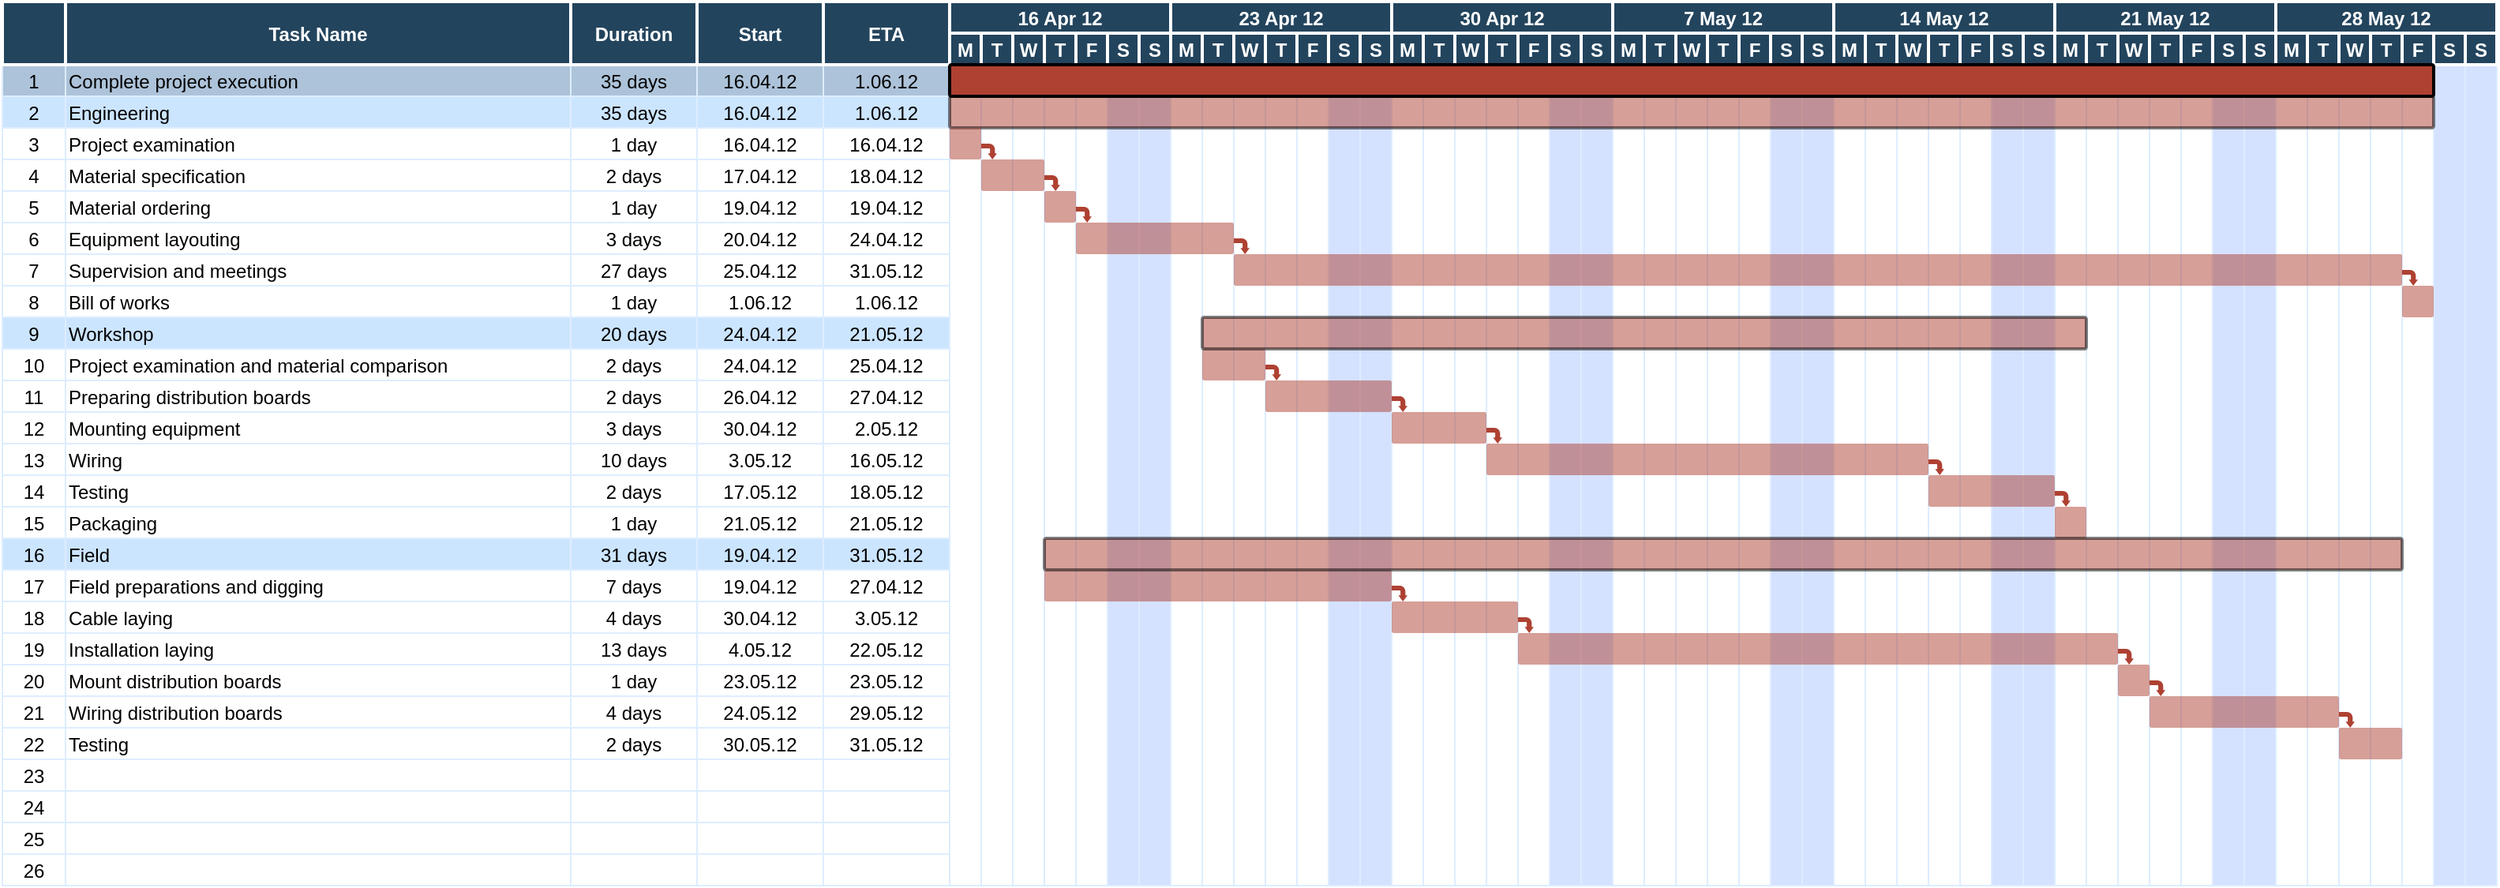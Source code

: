 <mxfile version="26.1.3">
  <diagram name="Page-1" id="8378b5f6-a2b2-b727-a746-972ab9d02e00">
    <mxGraphModel dx="1408" dy="748" grid="1" gridSize="10" guides="1" tooltips="1" connect="0" arrows="1" fold="1" page="1" pageScale="1.5" pageWidth="1169" pageHeight="827" background="none" math="0" shadow="0">
      <root>
        <mxCell id="0" />
        <mxCell id="1" parent="0" />
        <mxCell id="63" value="1" style="strokeColor=#DEEDFF;fillColor=#ADC3D9" parent="1" vertex="1">
          <mxGeometry x="86.5" y="380" width="40" height="20" as="geometry" />
        </mxCell>
        <mxCell id="64" value="Complete project execution" style="align=left;strokeColor=#DEEDFF;fillColor=#ADC3D9" parent="1" vertex="1">
          <mxGeometry x="126.5" y="380" width="320" height="20" as="geometry" />
        </mxCell>
        <mxCell id="65" value="35 days" style="strokeColor=#DEEDFF;fillColor=#ADC3D9" parent="1" vertex="1">
          <mxGeometry x="446.5" y="380" width="80.0" height="20" as="geometry" />
        </mxCell>
        <mxCell id="66" value="16.04.12" style="strokeColor=#DEEDFF;fillColor=#ADC3D9" parent="1" vertex="1">
          <mxGeometry x="526.5" y="380" width="80.0" height="20" as="geometry" />
        </mxCell>
        <mxCell id="67" value="1.06.12" style="strokeColor=#DEEDFF;fillColor=#ADC3D9" parent="1" vertex="1">
          <mxGeometry x="606.5" y="380.0" width="80.0" height="20" as="geometry" />
        </mxCell>
        <mxCell id="68" value="" style="strokeColor=#DEEDFF" parent="1" vertex="1">
          <mxGeometry x="686.5" y="380.0" width="20" height="520" as="geometry" />
        </mxCell>
        <mxCell id="69" value="2" style="strokeColor=#DEEDFF;fillColor=#CCE5FF" parent="1" vertex="1">
          <mxGeometry x="86.5" y="400.0" width="40" height="20" as="geometry" />
        </mxCell>
        <mxCell id="70" value="Engineering" style="align=left;strokeColor=#DEEDFF;fillColor=#CCE5FF" parent="1" vertex="1">
          <mxGeometry x="126.5" y="400.0" width="320.0" height="20" as="geometry" />
        </mxCell>
        <mxCell id="71" value="35 days" style="strokeColor=#DEEDFF;fillColor=#CCE5FF" parent="1" vertex="1">
          <mxGeometry x="446.5" y="400.0" width="80.0" height="20" as="geometry" />
        </mxCell>
        <mxCell id="72" value="16.04.12" style="strokeColor=#DEEDFF;fillColor=#CCE5FF" parent="1" vertex="1">
          <mxGeometry x="526.5" y="400.0" width="80.0" height="20" as="geometry" />
        </mxCell>
        <mxCell id="73" value="1.06.12" style="strokeColor=#DEEDFF;fillColor=#CCE5FF" parent="1" vertex="1">
          <mxGeometry x="606.5" y="400.0" width="80.0" height="20" as="geometry" />
        </mxCell>
        <mxCell id="74" value="3" style="strokeColor=#DEEDFF" parent="1" vertex="1">
          <mxGeometry x="86.5" y="420.0" width="40" height="20" as="geometry" />
        </mxCell>
        <mxCell id="75" value="Project examination" style="align=left;strokeColor=#DEEDFF" parent="1" vertex="1">
          <mxGeometry x="126.5" y="420.0" width="320.0" height="20.0" as="geometry" />
        </mxCell>
        <mxCell id="76" value="1 day" style="strokeColor=#DEEDFF" parent="1" vertex="1">
          <mxGeometry x="446.5" y="420.0" width="80.0" height="20" as="geometry" />
        </mxCell>
        <mxCell id="77" value="16.04.12" style="strokeColor=#DEEDFF" parent="1" vertex="1">
          <mxGeometry x="526.5" y="420.0" width="80.0" height="20" as="geometry" />
        </mxCell>
        <mxCell id="78" value="16.04.12" style="strokeColor=#DEEDFF" parent="1" vertex="1">
          <mxGeometry x="606.5" y="420" width="80.0" height="20" as="geometry" />
        </mxCell>
        <mxCell id="79" value="4" style="strokeColor=#DEEDFF" parent="1" vertex="1">
          <mxGeometry x="86.5" y="440.0" width="40" height="20" as="geometry" />
        </mxCell>
        <mxCell id="80" value="Material specification" style="align=left;strokeColor=#DEEDFF" parent="1" vertex="1">
          <mxGeometry x="126.5" y="440.0" width="320" height="20" as="geometry" />
        </mxCell>
        <mxCell id="81" value="2 days" style="strokeColor=#DEEDFF" parent="1" vertex="1">
          <mxGeometry x="446.5" y="440.0" width="80.0" height="20" as="geometry" />
        </mxCell>
        <mxCell id="82" value="17.04.12" style="strokeColor=#DEEDFF" parent="1" vertex="1">
          <mxGeometry x="526.5" y="440.0" width="80.0" height="20" as="geometry" />
        </mxCell>
        <mxCell id="83" value="18.04.12" style="strokeColor=#DEEDFF" parent="1" vertex="1">
          <mxGeometry x="606.5" y="440.0" width="80.0" height="20" as="geometry" />
        </mxCell>
        <mxCell id="84" value="5" style="strokeColor=#DEEDFF" parent="1" vertex="1">
          <mxGeometry x="86.5" y="460.0" width="40" height="20" as="geometry" />
        </mxCell>
        <mxCell id="85" value="Material ordering" style="align=left;strokeColor=#DEEDFF" parent="1" vertex="1">
          <mxGeometry x="126.5" y="460.0" width="320.0" height="20" as="geometry" />
        </mxCell>
        <mxCell id="86" value="1 day" style="strokeColor=#DEEDFF" parent="1" vertex="1">
          <mxGeometry x="446.5" y="460.0" width="80.0" height="20" as="geometry" />
        </mxCell>
        <mxCell id="87" value="19.04.12" style="strokeColor=#DEEDFF" parent="1" vertex="1">
          <mxGeometry x="526.5" y="460.0" width="80.0" height="20" as="geometry" />
        </mxCell>
        <mxCell id="88" value="19.04.12" style="strokeColor=#DEEDFF" parent="1" vertex="1">
          <mxGeometry x="606.5" y="460.0" width="80.0" height="20" as="geometry" />
        </mxCell>
        <mxCell id="89" value="6" style="strokeColor=#DEEDFF" parent="1" vertex="1">
          <mxGeometry x="86.5" y="480.0" width="40" height="20" as="geometry" />
        </mxCell>
        <mxCell id="90" value="Equipment layouting" style="align=left;strokeColor=#DEEDFF" parent="1" vertex="1">
          <mxGeometry x="126.5" y="480.0" width="320.0" height="20" as="geometry" />
        </mxCell>
        <mxCell id="91" value="3 days" style="strokeColor=#DEEDFF" parent="1" vertex="1">
          <mxGeometry x="446.5" y="480.0" width="80.0" height="20" as="geometry" />
        </mxCell>
        <mxCell id="92" value="20.04.12" style="strokeColor=#DEEDFF" parent="1" vertex="1">
          <mxGeometry x="526.5" y="480.0" width="80.0" height="20" as="geometry" />
        </mxCell>
        <mxCell id="93" value="24.04.12" style="strokeColor=#DEEDFF" parent="1" vertex="1">
          <mxGeometry x="606.5" y="480.0" width="80.0" height="20" as="geometry" />
        </mxCell>
        <mxCell id="94" value="7" style="strokeColor=#DEEDFF" parent="1" vertex="1">
          <mxGeometry x="86.5" y="500.0" width="40" height="20" as="geometry" />
        </mxCell>
        <mxCell id="95" value="Supervision and meetings" style="align=left;strokeColor=#DEEDFF" parent="1" vertex="1">
          <mxGeometry x="126.5" y="500.0" width="320.0" height="20" as="geometry" />
        </mxCell>
        <mxCell id="96" value="27 days" style="strokeColor=#DEEDFF" parent="1" vertex="1">
          <mxGeometry x="446.5" y="500.0" width="80.0" height="20" as="geometry" />
        </mxCell>
        <mxCell id="97" value="25.04.12" style="strokeColor=#DEEDFF" parent="1" vertex="1">
          <mxGeometry x="526.5" y="500.0" width="80.0" height="20" as="geometry" />
        </mxCell>
        <mxCell id="98" value="31.05.12" style="strokeColor=#DEEDFF" parent="1" vertex="1">
          <mxGeometry x="606.5" y="500.0" width="80.0" height="20" as="geometry" />
        </mxCell>
        <mxCell id="99" value="8" style="strokeColor=#DEEDFF" parent="1" vertex="1">
          <mxGeometry x="86.5" y="520.0" width="40" height="20" as="geometry" />
        </mxCell>
        <mxCell id="100" value="Bill of works" style="align=left;strokeColor=#DEEDFF" parent="1" vertex="1">
          <mxGeometry x="126.5" y="520.0" width="320.0" height="20" as="geometry" />
        </mxCell>
        <mxCell id="101" value="1 day" style="strokeColor=#DEEDFF" parent="1" vertex="1">
          <mxGeometry x="446.5" y="520.0" width="80.0" height="20" as="geometry" />
        </mxCell>
        <mxCell id="102" value="1.06.12" style="strokeColor=#DEEDFF" parent="1" vertex="1">
          <mxGeometry x="526.5" y="520.0" width="80.0" height="20" as="geometry" />
        </mxCell>
        <mxCell id="103" value="1.06.12" style="strokeColor=#DEEDFF" parent="1" vertex="1">
          <mxGeometry x="606.5" y="520.0" width="80.0" height="20" as="geometry" />
        </mxCell>
        <mxCell id="104" value="9" style="strokeColor=#DEEDFF;fillColor=#CCE5FF" parent="1" vertex="1">
          <mxGeometry x="86.5" y="540.0" width="40" height="20" as="geometry" />
        </mxCell>
        <mxCell id="105" value="Workshop" style="align=left;strokeColor=#DEEDFF;fillColor=#CCE5FF" parent="1" vertex="1">
          <mxGeometry x="126.5" y="540.0" width="320.0" height="20.0" as="geometry" />
        </mxCell>
        <mxCell id="106" value="20 days" style="strokeColor=#DEEDFF;fillColor=#CCE5FF" parent="1" vertex="1">
          <mxGeometry x="446.5" y="540.0" width="80.0" height="20" as="geometry" />
        </mxCell>
        <mxCell id="107" value="24.04.12" style="strokeColor=#DEEDFF;fillColor=#CCE5FF" parent="1" vertex="1">
          <mxGeometry x="526.5" y="540.0" width="80.0" height="20" as="geometry" />
        </mxCell>
        <mxCell id="108" value="21.05.12" style="strokeColor=#DEEDFF;fillColor=#CCE5FF" parent="1" vertex="1">
          <mxGeometry x="606.5" y="540.0" width="80.0" height="20" as="geometry" />
        </mxCell>
        <mxCell id="109" value="10" style="strokeColor=#DEEDFF" parent="1" vertex="1">
          <mxGeometry x="86.5" y="560.0" width="40" height="20" as="geometry" />
        </mxCell>
        <mxCell id="110" value="Project examination and material comparison" style="align=left;strokeColor=#DEEDFF" parent="1" vertex="1">
          <mxGeometry x="126.5" y="560.0" width="320.0" height="20" as="geometry" />
        </mxCell>
        <mxCell id="111" value="2 days" style="strokeColor=#DEEDFF" parent="1" vertex="1">
          <mxGeometry x="446.5" y="560.0" width="80.0" height="20" as="geometry" />
        </mxCell>
        <mxCell id="112" value="24.04.12" style="strokeColor=#DEEDFF" parent="1" vertex="1">
          <mxGeometry x="526.5" y="560.0" width="80.0" height="20" as="geometry" />
        </mxCell>
        <mxCell id="113" value="25.04.12" style="strokeColor=#DEEDFF" parent="1" vertex="1">
          <mxGeometry x="606.5" y="560.0" width="80.0" height="20" as="geometry" />
        </mxCell>
        <mxCell id="114" value="11" style="strokeColor=#DEEDFF" parent="1" vertex="1">
          <mxGeometry x="86.5" y="580.0" width="40" height="20" as="geometry" />
        </mxCell>
        <mxCell id="115" value="Preparing distribution boards" style="align=left;strokeColor=#DEEDFF" parent="1" vertex="1">
          <mxGeometry x="126.5" y="580.0" width="320.0" height="20" as="geometry" />
        </mxCell>
        <mxCell id="116" value="2 days" style="strokeColor=#DEEDFF" parent="1" vertex="1">
          <mxGeometry x="446.5" y="580.0" width="80.0" height="20" as="geometry" />
        </mxCell>
        <mxCell id="117" value="26.04.12" style="strokeColor=#DEEDFF" parent="1" vertex="1">
          <mxGeometry x="526.5" y="580.0" width="80.0" height="20" as="geometry" />
        </mxCell>
        <mxCell id="118" value="27.04.12" style="strokeColor=#DEEDFF" parent="1" vertex="1">
          <mxGeometry x="606.5" y="580.0" width="80.0" height="20" as="geometry" />
        </mxCell>
        <mxCell id="119" value="12" style="strokeColor=#DEEDFF" parent="1" vertex="1">
          <mxGeometry x="86.5" y="600.0" width="40" height="20" as="geometry" />
        </mxCell>
        <mxCell id="120" value="Mounting equipment" style="align=left;strokeColor=#DEEDFF" parent="1" vertex="1">
          <mxGeometry x="126.5" y="600.0" width="320" height="20" as="geometry" />
        </mxCell>
        <mxCell id="121" value="3 days" style="strokeColor=#DEEDFF" parent="1" vertex="1">
          <mxGeometry x="446.5" y="600.0" width="80.0" height="20" as="geometry" />
        </mxCell>
        <mxCell id="122" value="30.04.12" style="strokeColor=#DEEDFF" parent="1" vertex="1">
          <mxGeometry x="526.5" y="600.0" width="80.0" height="20" as="geometry" />
        </mxCell>
        <mxCell id="123" value="2.05.12" style="strokeColor=#DEEDFF" parent="1" vertex="1">
          <mxGeometry x="606.5" y="600.0" width="80.0" height="20" as="geometry" />
        </mxCell>
        <mxCell id="124" value="13" style="strokeColor=#DEEDFF" parent="1" vertex="1">
          <mxGeometry x="86.5" y="620.0" width="40" height="20" as="geometry" />
        </mxCell>
        <mxCell id="125" value="Wiring" style="align=left;strokeColor=#DEEDFF" parent="1" vertex="1">
          <mxGeometry x="126.5" y="620.0" width="320" height="20" as="geometry" />
        </mxCell>
        <mxCell id="126" value="10 days" style="strokeColor=#DEEDFF" parent="1" vertex="1">
          <mxGeometry x="446.5" y="620.0" width="80.0" height="20" as="geometry" />
        </mxCell>
        <mxCell id="127" value="3.05.12" style="strokeColor=#DEEDFF" parent="1" vertex="1">
          <mxGeometry x="526.5" y="620.0" width="80.0" height="20" as="geometry" />
        </mxCell>
        <mxCell id="128" value="16.05.12" style="strokeColor=#DEEDFF" parent="1" vertex="1">
          <mxGeometry x="606.5" y="620.0" width="80.0" height="20" as="geometry" />
        </mxCell>
        <mxCell id="129" value="14" style="strokeColor=#DEEDFF" parent="1" vertex="1">
          <mxGeometry x="86.5" y="640.0" width="40" height="20" as="geometry" />
        </mxCell>
        <mxCell id="130" value="Testing" style="align=left;strokeColor=#DEEDFF" parent="1" vertex="1">
          <mxGeometry x="126.5" y="640.0" width="320.0" height="20" as="geometry" />
        </mxCell>
        <mxCell id="131" value="2 days" style="strokeColor=#DEEDFF" parent="1" vertex="1">
          <mxGeometry x="446.5" y="640.0" width="80.0" height="20" as="geometry" />
        </mxCell>
        <mxCell id="132" value="17.05.12" style="strokeColor=#DEEDFF" parent="1" vertex="1">
          <mxGeometry x="526.5" y="640.0" width="80.0" height="20" as="geometry" />
        </mxCell>
        <mxCell id="133" value="18.05.12" style="strokeColor=#DEEDFF" parent="1" vertex="1">
          <mxGeometry x="606.5" y="640.0" width="80.0" height="20" as="geometry" />
        </mxCell>
        <mxCell id="134" value="15" style="strokeColor=#DEEDFF;fillColor=#FFFFFF" parent="1" vertex="1">
          <mxGeometry x="86.5" y="660.0" width="40" height="20" as="geometry" />
        </mxCell>
        <mxCell id="135" value="Packaging" style="align=left;strokeColor=#DEEDFF;fillColor=#FFFFFF" parent="1" vertex="1">
          <mxGeometry x="126.5" y="660.0" width="320.0" height="20" as="geometry" />
        </mxCell>
        <mxCell id="136" value="1 day" style="strokeColor=#DEEDFF;fillColor=#FFFFFF" parent="1" vertex="1">
          <mxGeometry x="446.5" y="660.0" width="80.0" height="20" as="geometry" />
        </mxCell>
        <mxCell id="137" value="21.05.12" style="strokeColor=#DEEDFF;fillColor=#FFFFFF" parent="1" vertex="1">
          <mxGeometry x="526.5" y="660.0" width="80.0" height="20" as="geometry" />
        </mxCell>
        <mxCell id="138" value="21.05.12" style="strokeColor=#DEEDFF;fillColor=#FFFFFF" parent="1" vertex="1">
          <mxGeometry x="606.5" y="660.0" width="80.0" height="20" as="geometry" />
        </mxCell>
        <mxCell id="139" value="16" style="strokeColor=#DEEDFF;fillColor=#CCE5FF" parent="1" vertex="1">
          <mxGeometry x="86.5" y="680.0" width="40" height="20" as="geometry" />
        </mxCell>
        <mxCell id="140" value="Field" style="align=left;strokeColor=#DEEDFF;fillColor=#CCE5FF" parent="1" vertex="1">
          <mxGeometry x="126.5" y="680.0" width="320.0" height="20" as="geometry" />
        </mxCell>
        <mxCell id="141" value="31 days" style="strokeColor=#DEEDFF;fillColor=#CCE5FF" parent="1" vertex="1">
          <mxGeometry x="446.5" y="680.0" width="80.0" height="20" as="geometry" />
        </mxCell>
        <mxCell id="142" value="19.04.12" style="strokeColor=#DEEDFF;fillColor=#CCE5FF" parent="1" vertex="1">
          <mxGeometry x="526.5" y="680.0" width="80.0" height="20" as="geometry" />
        </mxCell>
        <mxCell id="143" value="31.05.12" style="strokeColor=#DEEDFF;fillColor=#CCE5FF" parent="1" vertex="1">
          <mxGeometry x="606.5" y="680.0" width="80.0" height="20" as="geometry" />
        </mxCell>
        <mxCell id="144" value="17" style="strokeColor=#DEEDFF" parent="1" vertex="1">
          <mxGeometry x="86.5" y="700.0" width="40" height="20" as="geometry" />
        </mxCell>
        <mxCell id="145" value="Field preparations and digging" style="align=left;strokeColor=#DEEDFF" parent="1" vertex="1">
          <mxGeometry x="126.5" y="700.0" width="320.0" height="20" as="geometry" />
        </mxCell>
        <mxCell id="146" value="7 days" style="strokeColor=#DEEDFF" parent="1" vertex="1">
          <mxGeometry x="446.5" y="700.0" width="80.0" height="20" as="geometry" />
        </mxCell>
        <mxCell id="147" value="19.04.12" style="strokeColor=#DEEDFF" parent="1" vertex="1">
          <mxGeometry x="526.5" y="700.0" width="80.0" height="20" as="geometry" />
        </mxCell>
        <mxCell id="148" value="27.04.12" style="strokeColor=#DEEDFF" parent="1" vertex="1">
          <mxGeometry x="606.5" y="700.0" width="80.0" height="20" as="geometry" />
        </mxCell>
        <mxCell id="149" value="18" style="strokeColor=#DEEDFF" parent="1" vertex="1">
          <mxGeometry x="86.5" y="720.0" width="40" height="20" as="geometry" />
        </mxCell>
        <mxCell id="150" value="Cable laying" style="align=left;strokeColor=#DEEDFF" parent="1" vertex="1">
          <mxGeometry x="126.5" y="720.0" width="320.0" height="20" as="geometry" />
        </mxCell>
        <mxCell id="151" value="4 days" style="strokeColor=#DEEDFF" parent="1" vertex="1">
          <mxGeometry x="446.5" y="720.0" width="80.0" height="20" as="geometry" />
        </mxCell>
        <mxCell id="152" value="30.04.12" style="strokeColor=#DEEDFF" parent="1" vertex="1">
          <mxGeometry x="526.5" y="720.0" width="80.0" height="20" as="geometry" />
        </mxCell>
        <mxCell id="153" value="3.05.12" style="strokeColor=#DEEDFF" parent="1" vertex="1">
          <mxGeometry x="606.5" y="720.0" width="80.0" height="20" as="geometry" />
        </mxCell>
        <mxCell id="154" value="19" style="strokeColor=#DEEDFF" parent="1" vertex="1">
          <mxGeometry x="86.5" y="740.0" width="40" height="20" as="geometry" />
        </mxCell>
        <mxCell id="155" value="Installation laying" style="align=left;strokeColor=#DEEDFF" parent="1" vertex="1">
          <mxGeometry x="126.5" y="740.0" width="320.0" height="20" as="geometry" />
        </mxCell>
        <mxCell id="156" value="13 days" style="strokeColor=#DEEDFF" parent="1" vertex="1">
          <mxGeometry x="446.5" y="740.0" width="80.0" height="20" as="geometry" />
        </mxCell>
        <mxCell id="157" value="4.05.12" style="strokeColor=#DEEDFF" parent="1" vertex="1">
          <mxGeometry x="526.5" y="740.0" width="80.0" height="20" as="geometry" />
        </mxCell>
        <mxCell id="158" value="22.05.12" style="strokeColor=#DEEDFF" parent="1" vertex="1">
          <mxGeometry x="606.5" y="740.0" width="80.0" height="20" as="geometry" />
        </mxCell>
        <mxCell id="159" value="20" style="strokeColor=#DEEDFF" parent="1" vertex="1">
          <mxGeometry x="86.5" y="760.0" width="40" height="20" as="geometry" />
        </mxCell>
        <mxCell id="160" value="Mount distribution boards" style="align=left;strokeColor=#DEEDFF" parent="1" vertex="1">
          <mxGeometry x="126.5" y="760.0" width="320.0" height="20" as="geometry" />
        </mxCell>
        <mxCell id="161" value="1 day" style="strokeColor=#DEEDFF" parent="1" vertex="1">
          <mxGeometry x="446.5" y="760.0" width="80.0" height="20" as="geometry" />
        </mxCell>
        <mxCell id="162" value="23.05.12" style="strokeColor=#DEEDFF" parent="1" vertex="1">
          <mxGeometry x="526.5" y="760.0" width="80.0" height="20" as="geometry" />
        </mxCell>
        <mxCell id="163" value="23.05.12" style="strokeColor=#DEEDFF" parent="1" vertex="1">
          <mxGeometry x="606.5" y="760.0" width="80.0" height="20" as="geometry" />
        </mxCell>
        <mxCell id="164" value="21" style="strokeColor=#DEEDFF" parent="1" vertex="1">
          <mxGeometry x="86.5" y="780.0" width="40" height="20" as="geometry" />
        </mxCell>
        <mxCell id="165" value="Wiring distribution boards" style="align=left;strokeColor=#DEEDFF" parent="1" vertex="1">
          <mxGeometry x="126.5" y="780.0" width="320.0" height="20" as="geometry" />
        </mxCell>
        <mxCell id="166" value="4 days" style="strokeColor=#DEEDFF" parent="1" vertex="1">
          <mxGeometry x="446.5" y="780.0" width="80.0" height="20" as="geometry" />
        </mxCell>
        <mxCell id="167" value="24.05.12" style="strokeColor=#DEEDFF" parent="1" vertex="1">
          <mxGeometry x="526.5" y="780.0" width="80.0" height="20" as="geometry" />
        </mxCell>
        <mxCell id="168" value="29.05.12" style="strokeColor=#DEEDFF" parent="1" vertex="1">
          <mxGeometry x="606.5" y="780.0" width="80.0" height="20" as="geometry" />
        </mxCell>
        <mxCell id="169" value="22" style="strokeColor=#DEEDFF" parent="1" vertex="1">
          <mxGeometry x="86.5" y="800.0" width="40" height="20" as="geometry" />
        </mxCell>
        <mxCell id="170" value="Testing" style="align=left;strokeColor=#DEEDFF" parent="1" vertex="1">
          <mxGeometry x="126.5" y="800.0" width="320.0" height="20" as="geometry" />
        </mxCell>
        <mxCell id="171" value="2 days" style="strokeColor=#DEEDFF" parent="1" vertex="1">
          <mxGeometry x="446.5" y="800.0" width="80.0" height="20" as="geometry" />
        </mxCell>
        <mxCell id="172" value="30.05.12" style="strokeColor=#DEEDFF" parent="1" vertex="1">
          <mxGeometry x="526.5" y="800.0" width="80.0" height="20" as="geometry" />
        </mxCell>
        <mxCell id="173" value="31.05.12" style="strokeColor=#DEEDFF" parent="1" vertex="1">
          <mxGeometry x="606.5" y="800.0" width="80.0" height="20" as="geometry" />
        </mxCell>
        <mxCell id="174" value="23" style="strokeColor=#DEEDFF" parent="1" vertex="1">
          <mxGeometry x="86.5" y="820.0" width="40" height="20" as="geometry" />
        </mxCell>
        <mxCell id="175" value="" style="align=left;strokeColor=#DEEDFF" parent="1" vertex="1">
          <mxGeometry x="126.5" y="820.0" width="320.0" height="20" as="geometry" />
        </mxCell>
        <mxCell id="176" value="" style="strokeColor=#DEEDFF" parent="1" vertex="1">
          <mxGeometry x="446.5" y="820.0" width="80.0" height="20" as="geometry" />
        </mxCell>
        <mxCell id="177" value="" style="strokeColor=#DEEDFF" parent="1" vertex="1">
          <mxGeometry x="526.5" y="820.0" width="80.0" height="20" as="geometry" />
        </mxCell>
        <mxCell id="178" value="" style="strokeColor=#DEEDFF" parent="1" vertex="1">
          <mxGeometry x="606.5" y="820.0" width="80.0" height="20" as="geometry" />
        </mxCell>
        <mxCell id="179" value="24" style="strokeColor=#DEEDFF" parent="1" vertex="1">
          <mxGeometry x="86.5" y="840.0" width="40" height="20" as="geometry" />
        </mxCell>
        <mxCell id="180" value="" style="align=left;strokeColor=#DEEDFF" parent="1" vertex="1">
          <mxGeometry x="126.5" y="840.0" width="320.0" height="20" as="geometry" />
        </mxCell>
        <mxCell id="181" value="" style="strokeColor=#DEEDFF" parent="1" vertex="1">
          <mxGeometry x="446.5" y="840.0" width="80.0" height="20" as="geometry" />
        </mxCell>
        <mxCell id="182" value="" style="strokeColor=#DEEDFF" parent="1" vertex="1">
          <mxGeometry x="526.5" y="840.0" width="80.0" height="20" as="geometry" />
        </mxCell>
        <mxCell id="183" value="" style="strokeColor=#DEEDFF" parent="1" vertex="1">
          <mxGeometry x="606.5" y="840.0" width="80.0" height="20" as="geometry" />
        </mxCell>
        <mxCell id="184" value="25" style="strokeColor=#DEEDFF" parent="1" vertex="1">
          <mxGeometry x="86.5" y="860.0" width="40" height="20" as="geometry" />
        </mxCell>
        <mxCell id="185" value="" style="align=left;strokeColor=#DEEDFF" parent="1" vertex="1">
          <mxGeometry x="126.5" y="860.0" width="320.0" height="20" as="geometry" />
        </mxCell>
        <mxCell id="186" value="" style="strokeColor=#DEEDFF" parent="1" vertex="1">
          <mxGeometry x="446.5" y="860.0" width="80.0" height="20" as="geometry" />
        </mxCell>
        <mxCell id="187" value="" style="strokeColor=#DEEDFF" parent="1" vertex="1">
          <mxGeometry x="526.5" y="860.0" width="80.0" height="20" as="geometry" />
        </mxCell>
        <mxCell id="188" value="" style="strokeColor=#DEEDFF" parent="1" vertex="1">
          <mxGeometry x="606.5" y="860.0" width="80.0" height="20" as="geometry" />
        </mxCell>
        <mxCell id="189" value="26" style="strokeColor=#DEEDFF" parent="1" vertex="1">
          <mxGeometry x="86.5" y="880.0" width="40" height="20" as="geometry" />
        </mxCell>
        <mxCell id="190" value="" style="align=left;strokeColor=#DEEDFF" parent="1" vertex="1">
          <mxGeometry x="126.5" y="880.0" width="320.0" height="20" as="geometry" />
        </mxCell>
        <mxCell id="191" value="" style="strokeColor=#DEEDFF" parent="1" vertex="1">
          <mxGeometry x="446.5" y="880.0" width="80.0" height="20" as="geometry" />
        </mxCell>
        <mxCell id="192" value="" style="strokeColor=#DEEDFF" parent="1" vertex="1">
          <mxGeometry x="526.5" y="880.0" width="80.0" height="20" as="geometry" />
        </mxCell>
        <mxCell id="193" value="" style="strokeColor=#DEEDFF" parent="1" vertex="1">
          <mxGeometry x="606.5" y="880.0" width="80.0" height="20" as="geometry" />
        </mxCell>
        <mxCell id="194" value="" style="strokeColor=#DEEDFF" parent="1" vertex="1">
          <mxGeometry x="706.5" y="380.0" width="20" height="520" as="geometry" />
        </mxCell>
        <mxCell id="195" value="" style="strokeColor=#DEEDFF" parent="1" vertex="1">
          <mxGeometry x="726.5" y="380.0" width="20" height="520" as="geometry" />
        </mxCell>
        <mxCell id="196" value="" style="strokeColor=#DEEDFF" parent="1" vertex="1">
          <mxGeometry x="746.5" y="380.0" width="20" height="520" as="geometry" />
        </mxCell>
        <mxCell id="197" value="" style="strokeColor=#DEEDFF" parent="1" vertex="1">
          <mxGeometry x="766.5" y="380.0" width="20" height="520" as="geometry" />
        </mxCell>
        <mxCell id="198" value="" style="strokeColor=#DEEDFF;fillColor=#D4E1FF" parent="1" vertex="1">
          <mxGeometry x="786.5" y="380.0" width="20" height="520" as="geometry" />
        </mxCell>
        <mxCell id="199" value="" style="strokeColor=#DEEDFF;fillColor=#D4E1FF" parent="1" vertex="1">
          <mxGeometry x="806.5" y="380.0" width="20" height="520" as="geometry" />
        </mxCell>
        <mxCell id="200" value="" style="strokeColor=#DEEDFF" parent="1" vertex="1">
          <mxGeometry x="826.5" y="380.0" width="20" height="520" as="geometry" />
        </mxCell>
        <mxCell id="201" value="" style="strokeColor=#DEEDFF" parent="1" vertex="1">
          <mxGeometry x="846.5" y="380.0" width="20" height="520" as="geometry" />
        </mxCell>
        <mxCell id="202" value="" style="strokeColor=#DEEDFF" parent="1" vertex="1">
          <mxGeometry x="866.5" y="380.0" width="20" height="520" as="geometry" />
        </mxCell>
        <mxCell id="203" value="" style="strokeColor=#DEEDFF" parent="1" vertex="1">
          <mxGeometry x="886.5" y="380.0" width="20" height="520" as="geometry" />
        </mxCell>
        <mxCell id="204" value="" style="strokeColor=#DEEDFF" parent="1" vertex="1">
          <mxGeometry x="906.5" y="380.0" width="20" height="520" as="geometry" />
        </mxCell>
        <mxCell id="205" value="" style="strokeColor=#DEEDFF;fillColor=#D4E1FF" parent="1" vertex="1">
          <mxGeometry x="926.5" y="380.0" width="20" height="520" as="geometry" />
        </mxCell>
        <mxCell id="206" value="" style="strokeColor=#DEEDFF;fillColor=#D4E1FF" parent="1" vertex="1">
          <mxGeometry x="946.5" y="380.0" width="20" height="520" as="geometry" />
        </mxCell>
        <mxCell id="207" value="" style="strokeColor=#DEEDFF" parent="1" vertex="1">
          <mxGeometry x="966.5" y="380.0" width="20" height="520" as="geometry" />
        </mxCell>
        <mxCell id="208" value="" style="strokeColor=#DEEDFF" parent="1" vertex="1">
          <mxGeometry x="986.5" y="380.0" width="20" height="520" as="geometry" />
        </mxCell>
        <mxCell id="209" value="" style="strokeColor=#DEEDFF" parent="1" vertex="1">
          <mxGeometry x="1006.5" y="380.0" width="20" height="520" as="geometry" />
        </mxCell>
        <mxCell id="210" value="" style="strokeColor=#DEEDFF" parent="1" vertex="1">
          <mxGeometry x="1026.5" y="380.0" width="20" height="520" as="geometry" />
        </mxCell>
        <mxCell id="211" value="" style="strokeColor=#DEEDFF" parent="1" vertex="1">
          <mxGeometry x="1046.5" y="380.0" width="20" height="520" as="geometry" />
        </mxCell>
        <mxCell id="212" value="" style="strokeColor=#DEEDFF;fillColor=#D4E1FF" parent="1" vertex="1">
          <mxGeometry x="1066.5" y="380.0" width="20" height="520" as="geometry" />
        </mxCell>
        <mxCell id="213" value="" style="strokeColor=#DEEDFF;fillColor=#D4E1FF" parent="1" vertex="1">
          <mxGeometry x="1086.5" y="380.0" width="20" height="520" as="geometry" />
        </mxCell>
        <mxCell id="214" value="" style="strokeColor=#DEEDFF" parent="1" vertex="1">
          <mxGeometry x="1106.5" y="380.0" width="20" height="520" as="geometry" />
        </mxCell>
        <mxCell id="215" value="" style="strokeColor=#DEEDFF" parent="1" vertex="1">
          <mxGeometry x="1126.5" y="380.0" width="20" height="520" as="geometry" />
        </mxCell>
        <mxCell id="216" value="" style="strokeColor=#DEEDFF" parent="1" vertex="1">
          <mxGeometry x="1146.5" y="380.0" width="20" height="520" as="geometry" />
        </mxCell>
        <mxCell id="217" value="" style="strokeColor=#DEEDFF" parent="1" vertex="1">
          <mxGeometry x="1166.5" y="380.0" width="20" height="520" as="geometry" />
        </mxCell>
        <mxCell id="218" value="" style="strokeColor=#DEEDFF" parent="1" vertex="1">
          <mxGeometry x="1186.5" y="380.0" width="20" height="520" as="geometry" />
        </mxCell>
        <mxCell id="219" value="" style="strokeColor=#DEEDFF;fillColor=#D4E1FF" parent="1" vertex="1">
          <mxGeometry x="1206.5" y="380.0" width="20" height="520" as="geometry" />
        </mxCell>
        <mxCell id="220" value="" style="strokeColor=#DEEDFF;fillColor=#D4E1FF" parent="1" vertex="1">
          <mxGeometry x="1226.5" y="380.0" width="20" height="520" as="geometry" />
        </mxCell>
        <mxCell id="221" value="" style="strokeColor=#DEEDFF" parent="1" vertex="1">
          <mxGeometry x="1246.5" y="380.0" width="20" height="520" as="geometry" />
        </mxCell>
        <mxCell id="222" value="" style="strokeColor=#DEEDFF" parent="1" vertex="1">
          <mxGeometry x="1266.5" y="380.0" width="20" height="520" as="geometry" />
        </mxCell>
        <mxCell id="223" value="" style="strokeColor=#DEEDFF" parent="1" vertex="1">
          <mxGeometry x="1286.5" y="380.0" width="20" height="520" as="geometry" />
        </mxCell>
        <mxCell id="224" value="" style="strokeColor=#DEEDFF" parent="1" vertex="1">
          <mxGeometry x="1306.5" y="380.0" width="20" height="520" as="geometry" />
        </mxCell>
        <mxCell id="225" value="" style="strokeColor=#DEEDFF" parent="1" vertex="1">
          <mxGeometry x="1326.5" y="380.0" width="20" height="520" as="geometry" />
        </mxCell>
        <mxCell id="226" value="" style="strokeColor=#DEEDFF;fillColor=#D4E1FF" parent="1" vertex="1">
          <mxGeometry x="1346.5" y="380.0" width="20" height="520" as="geometry" />
        </mxCell>
        <mxCell id="227" value="" style="strokeColor=#DEEDFF;fillColor=#D4E1FF" parent="1" vertex="1">
          <mxGeometry x="1366.5" y="380.0" width="20" height="520" as="geometry" />
        </mxCell>
        <mxCell id="228" value="" style="strokeColor=#DEEDFF" parent="1" vertex="1">
          <mxGeometry x="1386.5" y="380.0" width="20" height="520" as="geometry" />
        </mxCell>
        <mxCell id="229" value="" style="strokeColor=#DEEDFF" parent="1" vertex="1">
          <mxGeometry x="1406.5" y="380.0" width="20" height="520" as="geometry" />
        </mxCell>
        <mxCell id="230" value="" style="strokeColor=#DEEDFF" parent="1" vertex="1">
          <mxGeometry x="1426.5" y="380.0" width="20" height="520" as="geometry" />
        </mxCell>
        <mxCell id="231" value="" style="strokeColor=#DEEDFF" parent="1" vertex="1">
          <mxGeometry x="1446.5" y="380.0" width="20" height="520" as="geometry" />
        </mxCell>
        <mxCell id="232" value="" style="strokeColor=#DEEDFF" parent="1" vertex="1">
          <mxGeometry x="1466.5" y="380.0" width="20" height="520" as="geometry" />
        </mxCell>
        <mxCell id="233" value="" style="strokeColor=#DEEDFF;fillColor=#D4E1FF" parent="1" vertex="1">
          <mxGeometry x="1486.5" y="380.0" width="20" height="520" as="geometry" />
        </mxCell>
        <mxCell id="234" value="" style="strokeColor=#DEEDFF;fillColor=#D4E1FF" parent="1" vertex="1">
          <mxGeometry x="1506.5" y="380.0" width="20" height="520" as="geometry" />
        </mxCell>
        <mxCell id="235" value="" style="strokeColor=#DEEDFF" parent="1" vertex="1">
          <mxGeometry x="1526.5" y="380.0" width="20" height="520" as="geometry" />
        </mxCell>
        <mxCell id="236" value="" style="strokeColor=#DEEDFF" parent="1" vertex="1">
          <mxGeometry x="1546.5" y="380.0" width="20" height="520" as="geometry" />
        </mxCell>
        <mxCell id="237" value="" style="strokeColor=#DEEDFF" parent="1" vertex="1">
          <mxGeometry x="1566.5" y="380.0" width="20" height="520" as="geometry" />
        </mxCell>
        <mxCell id="238" value="" style="strokeColor=#DEEDFF" parent="1" vertex="1">
          <mxGeometry x="1586.5" y="380.0" width="20" height="520" as="geometry" />
        </mxCell>
        <mxCell id="239" value="" style="strokeColor=#DEEDFF" parent="1" vertex="1">
          <mxGeometry x="1606.5" y="380.0" width="20" height="520" as="geometry" />
        </mxCell>
        <mxCell id="240" value="" style="strokeColor=#DEEDFF;fillColor=#D4E1FF" parent="1" vertex="1">
          <mxGeometry x="1626.5" y="380.0" width="20" height="520" as="geometry" />
        </mxCell>
        <mxCell id="241" value="" style="strokeColor=#DEEDFF;fillColor=#D4E1FF" parent="1" vertex="1">
          <mxGeometry x="1646.5" y="380.0" width="20" height="520" as="geometry" />
        </mxCell>
        <mxCell id="2" value="Task Name" style="fillColor=#23445D;strokeColor=#FFFFFF;strokeWidth=2;fontColor=#FFFFFF;fontStyle=1" parent="1" vertex="1">
          <mxGeometry x="126.5" y="340" width="320" height="40" as="geometry" />
        </mxCell>
        <mxCell id="3" value="" style="fillColor=#23445D;strokeColor=#FFFFFF;strokeWidth=2;fontColor=#FFFFFF;fontStyle=1" parent="1" vertex="1">
          <mxGeometry x="86.5" y="340" width="40" height="40" as="geometry" />
        </mxCell>
        <mxCell id="4" value="16 Apr 12" style="fillColor=#23445D;strokeColor=#FFFFFF;strokeWidth=2;fontColor=#FFFFFF;fontStyle=1" parent="1" vertex="1">
          <mxGeometry x="686.5" y="340.0" width="140" height="20" as="geometry" />
        </mxCell>
        <mxCell id="5" value="M" style="fillColor=#23445D;strokeColor=#FFFFFF;strokeWidth=2;fontColor=#FFFFFF;fontStyle=1" parent="1" vertex="1">
          <mxGeometry x="686.5" y="360.0" width="20" height="20" as="geometry" />
        </mxCell>
        <mxCell id="6" value="T" style="fillColor=#23445D;strokeColor=#FFFFFF;strokeWidth=2;fontColor=#FFFFFF;fontStyle=1" parent="1" vertex="1">
          <mxGeometry x="706.5" y="360.0" width="20" height="20" as="geometry" />
        </mxCell>
        <mxCell id="7" value="W" style="fillColor=#23445D;strokeColor=#FFFFFF;strokeWidth=2;fontColor=#FFFFFF;fontStyle=1" parent="1" vertex="1">
          <mxGeometry x="726.5" y="360.0" width="20" height="20" as="geometry" />
        </mxCell>
        <mxCell id="8" value="T" style="fillColor=#23445D;strokeColor=#FFFFFF;strokeWidth=2;fontColor=#FFFFFF;fontStyle=1" parent="1" vertex="1">
          <mxGeometry x="746.5" y="360.0" width="20" height="20" as="geometry" />
        </mxCell>
        <mxCell id="9" value="F" style="fillColor=#23445D;strokeColor=#FFFFFF;strokeWidth=2;fontColor=#FFFFFF;fontStyle=1" parent="1" vertex="1">
          <mxGeometry x="766.5" y="360.0" width="20" height="20" as="geometry" />
        </mxCell>
        <mxCell id="10" value="S" style="fillColor=#23445D;strokeColor=#FFFFFF;strokeWidth=2;fontColor=#FFFFFF;fontStyle=1" parent="1" vertex="1">
          <mxGeometry x="786.5" y="360.0" width="20" height="20" as="geometry" />
        </mxCell>
        <mxCell id="11" value="S" style="fillColor=#23445D;strokeColor=#FFFFFF;strokeWidth=2;fontColor=#FFFFFF;fontStyle=1" parent="1" vertex="1">
          <mxGeometry x="806.5" y="360.0" width="20" height="20" as="geometry" />
        </mxCell>
        <mxCell id="12" value="Duration" style="fillColor=#23445D;strokeColor=#FFFFFF;strokeWidth=2;fontColor=#FFFFFF;fontStyle=1" parent="1" vertex="1">
          <mxGeometry x="446.5" y="340.0" width="80.0" height="40.0" as="geometry" />
        </mxCell>
        <mxCell id="13" value="Start" style="fillColor=#23445D;strokeColor=#FFFFFF;strokeWidth=2;fontColor=#FFFFFF;fontStyle=1" parent="1" vertex="1">
          <mxGeometry x="526.5" y="340.0" width="80.0" height="40.0" as="geometry" />
        </mxCell>
        <mxCell id="14" value="ETA" style="fillColor=#23445D;strokeColor=#FFFFFF;strokeWidth=2;fontColor=#FFFFFF;fontStyle=1" parent="1" vertex="1">
          <mxGeometry x="606.5" y="340.0" width="80.0" height="40.0" as="geometry" />
        </mxCell>
        <mxCell id="15" value="23 Apr 12" style="fillColor=#23445D;strokeColor=#FFFFFF;strokeWidth=2;fontColor=#FFFFFF;fontStyle=1" parent="1" vertex="1">
          <mxGeometry x="826.5" y="340.0" width="140" height="20" as="geometry" />
        </mxCell>
        <mxCell id="16" value="M" style="fillColor=#23445D;strokeColor=#FFFFFF;strokeWidth=2;fontColor=#FFFFFF;fontStyle=1" parent="1" vertex="1">
          <mxGeometry x="826.5" y="360.0" width="20" height="20" as="geometry" />
        </mxCell>
        <mxCell id="17" value="T" style="fillColor=#23445D;strokeColor=#FFFFFF;strokeWidth=2;fontColor=#FFFFFF;fontStyle=1" parent="1" vertex="1">
          <mxGeometry x="846.5" y="360.0" width="20" height="20" as="geometry" />
        </mxCell>
        <mxCell id="18" value="W" style="fillColor=#23445D;strokeColor=#FFFFFF;strokeWidth=2;fontColor=#FFFFFF;fontStyle=1" parent="1" vertex="1">
          <mxGeometry x="866.5" y="360.0" width="20" height="20" as="geometry" />
        </mxCell>
        <mxCell id="19" value="T" style="fillColor=#23445D;strokeColor=#FFFFFF;strokeWidth=2;fontColor=#FFFFFF;fontStyle=1" parent="1" vertex="1">
          <mxGeometry x="886.5" y="360.0" width="20" height="20" as="geometry" />
        </mxCell>
        <mxCell id="20" value="F" style="fillColor=#23445D;strokeColor=#FFFFFF;strokeWidth=2;fontColor=#FFFFFF;fontStyle=1" parent="1" vertex="1">
          <mxGeometry x="906.5" y="360.0" width="20" height="20" as="geometry" />
        </mxCell>
        <mxCell id="21" value="S" style="fillColor=#23445D;strokeColor=#FFFFFF;strokeWidth=2;fontColor=#FFFFFF;fontStyle=1" parent="1" vertex="1">
          <mxGeometry x="926.5" y="360.0" width="20" height="20" as="geometry" />
        </mxCell>
        <mxCell id="22" value="S" style="fillColor=#23445D;strokeColor=#FFFFFF;strokeWidth=2;fontColor=#FFFFFF;fontStyle=1" parent="1" vertex="1">
          <mxGeometry x="946.5" y="360.0" width="20" height="20" as="geometry" />
        </mxCell>
        <mxCell id="23" value="30 Apr 12" style="fillColor=#23445D;strokeColor=#FFFFFF;strokeWidth=2;fontColor=#FFFFFF;fontStyle=1" parent="1" vertex="1">
          <mxGeometry x="966.5" y="340.0" width="140" height="20" as="geometry" />
        </mxCell>
        <mxCell id="24" value="M" style="fillColor=#23445D;strokeColor=#FFFFFF;strokeWidth=2;fontColor=#FFFFFF;fontStyle=1" parent="1" vertex="1">
          <mxGeometry x="966.5" y="360.0" width="20" height="20" as="geometry" />
        </mxCell>
        <mxCell id="25" value="T" style="fillColor=#23445D;strokeColor=#FFFFFF;strokeWidth=2;fontColor=#FFFFFF;fontStyle=1" parent="1" vertex="1">
          <mxGeometry x="986.5" y="360.0" width="20" height="20" as="geometry" />
        </mxCell>
        <mxCell id="26" value="W" style="fillColor=#23445D;strokeColor=#FFFFFF;strokeWidth=2;fontColor=#FFFFFF;fontStyle=1" parent="1" vertex="1">
          <mxGeometry x="1006.5" y="360.0" width="20" height="20" as="geometry" />
        </mxCell>
        <mxCell id="27" value="T" style="fillColor=#23445D;strokeColor=#FFFFFF;strokeWidth=2;fontColor=#FFFFFF;fontStyle=1" parent="1" vertex="1">
          <mxGeometry x="1026.5" y="360.0" width="20" height="20" as="geometry" />
        </mxCell>
        <mxCell id="28" value="F" style="fillColor=#23445D;strokeColor=#FFFFFF;strokeWidth=2;fontColor=#FFFFFF;fontStyle=1" parent="1" vertex="1">
          <mxGeometry x="1046.5" y="360.0" width="20" height="20" as="geometry" />
        </mxCell>
        <mxCell id="29" value="S" style="fillColor=#23445D;strokeColor=#FFFFFF;strokeWidth=2;fontColor=#FFFFFF;fontStyle=1" parent="1" vertex="1">
          <mxGeometry x="1066.5" y="360.0" width="20" height="20" as="geometry" />
        </mxCell>
        <mxCell id="30" value="S" style="fillColor=#23445D;strokeColor=#FFFFFF;strokeWidth=2;fontColor=#FFFFFF;fontStyle=1" parent="1" vertex="1">
          <mxGeometry x="1086.5" y="360.0" width="20" height="20" as="geometry" />
        </mxCell>
        <mxCell id="31" value="7 May 12" style="fillColor=#23445D;strokeColor=#FFFFFF;strokeWidth=2;fontColor=#FFFFFF;fontStyle=1" parent="1" vertex="1">
          <mxGeometry x="1106.5" y="340.0" width="140" height="20" as="geometry" />
        </mxCell>
        <mxCell id="32" value="M" style="fillColor=#23445D;strokeColor=#FFFFFF;strokeWidth=2;fontColor=#FFFFFF;fontStyle=1" parent="1" vertex="1">
          <mxGeometry x="1106.5" y="360.0" width="20" height="20" as="geometry" />
        </mxCell>
        <mxCell id="33" value="T" style="fillColor=#23445D;strokeColor=#FFFFFF;strokeWidth=2;fontColor=#FFFFFF;fontStyle=1" parent="1" vertex="1">
          <mxGeometry x="1126.5" y="360.0" width="20" height="20" as="geometry" />
        </mxCell>
        <mxCell id="34" value="W" style="fillColor=#23445D;strokeColor=#FFFFFF;strokeWidth=2;fontColor=#FFFFFF;fontStyle=1" parent="1" vertex="1">
          <mxGeometry x="1146.5" y="360.0" width="20" height="20" as="geometry" />
        </mxCell>
        <mxCell id="35" value="T" style="fillColor=#23445D;strokeColor=#FFFFFF;strokeWidth=2;fontColor=#FFFFFF;fontStyle=1" parent="1" vertex="1">
          <mxGeometry x="1166.5" y="360.0" width="20" height="20" as="geometry" />
        </mxCell>
        <mxCell id="36" value="F" style="fillColor=#23445D;strokeColor=#FFFFFF;strokeWidth=2;fontColor=#FFFFFF;fontStyle=1" parent="1" vertex="1">
          <mxGeometry x="1186.5" y="360" width="20" height="20" as="geometry" />
        </mxCell>
        <mxCell id="37" value="S" style="fillColor=#23445D;strokeColor=#FFFFFF;strokeWidth=2;fontColor=#FFFFFF;fontStyle=1" parent="1" vertex="1">
          <mxGeometry x="1206.5" y="360" width="20" height="20" as="geometry" />
        </mxCell>
        <mxCell id="38" value="S" style="fillColor=#23445D;strokeColor=#FFFFFF;strokeWidth=2;fontColor=#FFFFFF;fontStyle=1" parent="1" vertex="1">
          <mxGeometry x="1226.5" y="360" width="20" height="20" as="geometry" />
        </mxCell>
        <mxCell id="39" value="14 May 12" style="fillColor=#23445D;strokeColor=#FFFFFF;strokeWidth=2;fontColor=#FFFFFF;fontStyle=1" parent="1" vertex="1">
          <mxGeometry x="1246.5" y="340.0" width="140" height="20" as="geometry" />
        </mxCell>
        <mxCell id="40" value="M" style="fillColor=#23445D;strokeColor=#FFFFFF;strokeWidth=2;fontColor=#FFFFFF;fontStyle=1" parent="1" vertex="1">
          <mxGeometry x="1246.5" y="360.0" width="20" height="20" as="geometry" />
        </mxCell>
        <mxCell id="41" value="T" style="fillColor=#23445D;strokeColor=#FFFFFF;strokeWidth=2;fontColor=#FFFFFF;fontStyle=1" parent="1" vertex="1">
          <mxGeometry x="1266.5" y="360.0" width="20" height="20" as="geometry" />
        </mxCell>
        <mxCell id="42" value="W" style="fillColor=#23445D;strokeColor=#FFFFFF;strokeWidth=2;fontColor=#FFFFFF;fontStyle=1" parent="1" vertex="1">
          <mxGeometry x="1286.5" y="360.0" width="20" height="20" as="geometry" />
        </mxCell>
        <mxCell id="43" value="T" style="fillColor=#23445D;strokeColor=#FFFFFF;strokeWidth=2;fontColor=#FFFFFF;fontStyle=1" parent="1" vertex="1">
          <mxGeometry x="1306.5" y="360.0" width="20" height="20" as="geometry" />
        </mxCell>
        <mxCell id="44" value="F" style="fillColor=#23445D;strokeColor=#FFFFFF;strokeWidth=2;fontColor=#FFFFFF;fontStyle=1" parent="1" vertex="1">
          <mxGeometry x="1326.5" y="360" width="20" height="20" as="geometry" />
        </mxCell>
        <mxCell id="45" value="S" style="fillColor=#23445D;strokeColor=#FFFFFF;strokeWidth=2;fontColor=#FFFFFF;fontStyle=1" parent="1" vertex="1">
          <mxGeometry x="1346.5" y="360" width="20" height="20" as="geometry" />
        </mxCell>
        <mxCell id="46" value="S" style="fillColor=#23445D;strokeColor=#FFFFFF;strokeWidth=2;fontColor=#FFFFFF;fontStyle=1" parent="1" vertex="1">
          <mxGeometry x="1366.5" y="360" width="20" height="20" as="geometry" />
        </mxCell>
        <mxCell id="47" value="21 May 12" style="fillColor=#23445D;strokeColor=#FFFFFF;strokeWidth=2;fontColor=#FFFFFF;fontStyle=1" parent="1" vertex="1">
          <mxGeometry x="1386.5" y="340" width="140" height="20" as="geometry" />
        </mxCell>
        <mxCell id="48" value="M" style="fillColor=#23445D;strokeColor=#FFFFFF;strokeWidth=2;fontColor=#FFFFFF;fontStyle=1" parent="1" vertex="1">
          <mxGeometry x="1386.5" y="360" width="20" height="20" as="geometry" />
        </mxCell>
        <mxCell id="49" value="T" style="fillColor=#23445D;strokeColor=#FFFFFF;strokeWidth=2;fontColor=#FFFFFF;fontStyle=1" parent="1" vertex="1">
          <mxGeometry x="1406.5" y="360" width="20" height="20" as="geometry" />
        </mxCell>
        <mxCell id="50" value="W" style="fillColor=#23445D;strokeColor=#FFFFFF;strokeWidth=2;fontColor=#FFFFFF;fontStyle=1" parent="1" vertex="1">
          <mxGeometry x="1426.5" y="360" width="20" height="20" as="geometry" />
        </mxCell>
        <mxCell id="51" value="T" style="fillColor=#23445D;strokeColor=#FFFFFF;strokeWidth=2;fontColor=#FFFFFF;fontStyle=1" parent="1" vertex="1">
          <mxGeometry x="1446.5" y="360" width="20" height="20" as="geometry" />
        </mxCell>
        <mxCell id="52" value="F" style="fillColor=#23445D;strokeColor=#FFFFFF;strokeWidth=2;fontColor=#FFFFFF;fontStyle=1" parent="1" vertex="1">
          <mxGeometry x="1466.5" y="360" width="20" height="20" as="geometry" />
        </mxCell>
        <mxCell id="53" value="S" style="fillColor=#23445D;strokeColor=#FFFFFF;strokeWidth=2;fontColor=#FFFFFF;fontStyle=1" parent="1" vertex="1">
          <mxGeometry x="1486.5" y="360" width="20" height="20" as="geometry" />
        </mxCell>
        <mxCell id="54" value="S" style="fillColor=#23445D;strokeColor=#FFFFFF;strokeWidth=2;fontColor=#FFFFFF;fontStyle=1" parent="1" vertex="1">
          <mxGeometry x="1506.5" y="360" width="20" height="20" as="geometry" />
        </mxCell>
        <mxCell id="55" value="28 May 12" style="fillColor=#23445D;strokeColor=#FFFFFF;strokeWidth=2;fontColor=#FFFFFF;fontStyle=1" parent="1" vertex="1">
          <mxGeometry x="1526.5" y="340.0" width="140" height="20" as="geometry" />
        </mxCell>
        <mxCell id="56" value="M" style="fillColor=#23445D;strokeColor=#FFFFFF;strokeWidth=2;fontColor=#FFFFFF;fontStyle=1" parent="1" vertex="1">
          <mxGeometry x="1526.5" y="360.0" width="20" height="20" as="geometry" />
        </mxCell>
        <mxCell id="57" value="T" style="fillColor=#23445D;strokeColor=#FFFFFF;strokeWidth=2;fontColor=#FFFFFF;fontStyle=1" parent="1" vertex="1">
          <mxGeometry x="1546.5" y="360.0" width="20" height="20" as="geometry" />
        </mxCell>
        <mxCell id="58" value="W" style="fillColor=#23445D;strokeColor=#FFFFFF;strokeWidth=2;fontColor=#FFFFFF;fontStyle=1" parent="1" vertex="1">
          <mxGeometry x="1566.5" y="360.0" width="20" height="20" as="geometry" />
        </mxCell>
        <mxCell id="59" value="T" style="fillColor=#23445D;strokeColor=#FFFFFF;strokeWidth=2;fontColor=#FFFFFF;fontStyle=1" parent="1" vertex="1">
          <mxGeometry x="1586.5" y="360.0" width="20" height="20" as="geometry" />
        </mxCell>
        <mxCell id="60" value="F" style="fillColor=#23445D;strokeColor=#FFFFFF;strokeWidth=2;fontColor=#FFFFFF;fontStyle=1" parent="1" vertex="1">
          <mxGeometry x="1606.5" y="360.0" width="20" height="20" as="geometry" />
        </mxCell>
        <mxCell id="61" value="S" style="fillColor=#23445D;strokeColor=#FFFFFF;strokeWidth=2;fontColor=#FFFFFF;fontStyle=1" parent="1" vertex="1">
          <mxGeometry x="1626.5" y="360.0" width="20" height="20" as="geometry" />
        </mxCell>
        <mxCell id="62" value="S" style="fillColor=#23445D;strokeColor=#FFFFFF;strokeWidth=2;fontColor=#FFFFFF;fontStyle=1" parent="1" vertex="1">
          <mxGeometry x="1646.5" y="360.0" width="20" height="20" as="geometry" />
        </mxCell>
        <mxCell id="242" value="" style="shape=mxgraph.flowchart.process;fillColor=#AE4132;strokeColor=#000000;strokeWidth=2;opacity=50" parent="1" vertex="1">
          <mxGeometry x="686.5" y="400.0" width="940.0" height="20.0" as="geometry" />
        </mxCell>
        <mxCell id="243" value="" style="shape=mxgraph.arrows.bent_right_arrow;fillColor=#AE4132;strokeColor=none;strokeWidth=2;direction=south" parent="1" vertex="1">
          <mxGeometry x="706.5" y="430.0" width="10.0" height="10.0" as="geometry" />
        </mxCell>
        <mxCell id="244" value="" style="shape=mxgraph.flowchart.process;fillColor=#AE4132;strokeColor=none;strokeWidth=2;opacity=50" parent="1" vertex="1">
          <mxGeometry x="686.5" y="420.0" width="20.0" height="20.0" as="geometry" />
        </mxCell>
        <mxCell id="245" value="" style="shape=mxgraph.flowchart.process;fillColor=#AE4132;strokeColor=none;strokeWidth=2;opacity=50" parent="1" vertex="1">
          <mxGeometry x="706.5" y="440.0" width="40.0" height="20.0" as="geometry" />
        </mxCell>
        <mxCell id="246" value="" style="shape=mxgraph.flowchart.process;fillColor=#AE4132;strokeColor=none;strokeWidth=2;opacity=50" parent="1" vertex="1">
          <mxGeometry x="746.5" y="460.0" width="20.0" height="20.0" as="geometry" />
        </mxCell>
        <mxCell id="247" value="" style="shape=mxgraph.flowchart.process;fillColor=#AE4132;strokeColor=none;strokeWidth=2;opacity=50" parent="1" vertex="1">
          <mxGeometry x="866.5" y="500.0" width="740.0" height="20.0" as="geometry" />
        </mxCell>
        <mxCell id="248" value="" style="shape=mxgraph.flowchart.process;fillColor=#AE4132;strokeColor=none;strokeWidth=2;opacity=50" parent="1" vertex="1">
          <mxGeometry x="1606.5" y="520.0" width="20.0" height="20.0" as="geometry" />
        </mxCell>
        <mxCell id="249" value="" style="shape=mxgraph.arrows.bent_right_arrow;fillColor=#AE4132;strokeColor=none;strokeWidth=2;direction=south" parent="1" vertex="1">
          <mxGeometry x="746.5" y="450.0" width="10.0" height="10.0" as="geometry" />
        </mxCell>
        <mxCell id="250" value="" style="shape=mxgraph.arrows.bent_right_arrow;fillColor=#AE4132;strokeColor=none;strokeWidth=2;direction=south" parent="1" vertex="1">
          <mxGeometry x="766.5" y="470.0" width="10.0" height="10.0" as="geometry" />
        </mxCell>
        <mxCell id="251" value="" style="shape=mxgraph.arrows.bent_right_arrow;fillColor=#AE4132;strokeColor=none;strokeWidth=2;direction=south" parent="1" vertex="1">
          <mxGeometry x="1606.5" y="510.0" width="10.0" height="10.0" as="geometry" />
        </mxCell>
        <mxCell id="252" value="" style="shape=mxgraph.flowchart.process;fillColor=#AE4132;strokeColor=none;strokeWidth=2;opacity=50" parent="1" vertex="1">
          <mxGeometry x="766.5" y="480.0" width="100.0" height="20.0" as="geometry" />
        </mxCell>
        <mxCell id="253" value="" style="shape=mxgraph.arrows.bent_right_arrow;fillColor=#AE4132;strokeColor=none;strokeWidth=2;direction=south" parent="1" vertex="1">
          <mxGeometry x="866.5" y="490.0" width="10.0" height="10.0" as="geometry" />
        </mxCell>
        <mxCell id="254" value="" style="shape=mxgraph.flowchart.process;fillColor=#AE4132;strokeColor=#000000;strokeWidth=2;opacity=100" parent="1" vertex="1">
          <mxGeometry x="686.5" y="380" width="940.0" height="20.0" as="geometry" />
        </mxCell>
        <mxCell id="255" value="" style="shape=mxgraph.flowchart.process;fillColor=#AE4132;strokeColor=none;strokeWidth=2;opacity=50" parent="1" vertex="1">
          <mxGeometry x="846.5" y="560.0" width="40" height="20.0" as="geometry" />
        </mxCell>
        <mxCell id="256" value="" style="shape=mxgraph.flowchart.process;fillColor=#AE4132;strokeColor=#000000;strokeWidth=2;opacity=50" parent="1" vertex="1">
          <mxGeometry x="846.5" y="540.0" width="560" height="20.0" as="geometry" />
        </mxCell>
        <mxCell id="257" value="" style="shape=mxgraph.flowchart.process;fillColor=#AE4132;strokeColor=none;strokeWidth=2;opacity=50" parent="1" vertex="1">
          <mxGeometry x="886.5" y="580.0" width="80.0" height="20.0" as="geometry" />
        </mxCell>
        <mxCell id="258" value="" style="shape=mxgraph.flowchart.process;fillColor=#AE4132;strokeColor=none;strokeWidth=2;opacity=50" parent="1" vertex="1">
          <mxGeometry x="966.5" y="600.0" width="60.0" height="20.0" as="geometry" />
        </mxCell>
        <mxCell id="259" value="" style="shape=mxgraph.flowchart.process;fillColor=#AE4132;strokeColor=none;strokeWidth=2;opacity=50" parent="1" vertex="1">
          <mxGeometry x="1026.5" y="620.0" width="280.0" height="20.0" as="geometry" />
        </mxCell>
        <mxCell id="260" value="" style="shape=mxgraph.flowchart.process;fillColor=#AE4132;strokeColor=none;strokeWidth=2;opacity=50" parent="1" vertex="1">
          <mxGeometry x="1306.5" y="640.0" width="80.0" height="20.0" as="geometry" />
        </mxCell>
        <mxCell id="261" value="" style="shape=mxgraph.flowchart.process;fillColor=#AE4132;strokeColor=none;strokeWidth=2;opacity=50" parent="1" vertex="1">
          <mxGeometry x="1386.5" y="660.0" width="20.0" height="20.0" as="geometry" />
        </mxCell>
        <mxCell id="262" value="" style="shape=mxgraph.flowchart.process;fillColor=#AE4132;strokeColor=none;strokeWidth=2;opacity=50" parent="1" vertex="1">
          <mxGeometry x="746.5" y="700.0" width="220.0" height="20.0" as="geometry" />
        </mxCell>
        <mxCell id="263" value="" style="shape=mxgraph.flowchart.process;fillColor=#AE4132;strokeColor=none;strokeWidth=2;opacity=50" parent="1" vertex="1">
          <mxGeometry x="966.5" y="720.0" width="80.0" height="20.0" as="geometry" />
        </mxCell>
        <mxCell id="264" value="" style="shape=mxgraph.flowchart.process;fillColor=#AE4132;strokeColor=none;strokeWidth=2;opacity=50" parent="1" vertex="1">
          <mxGeometry x="1046.5" y="740.0" width="380.0" height="20.0" as="geometry" />
        </mxCell>
        <mxCell id="265" value="" style="shape=mxgraph.flowchart.process;fillColor=#AE4132;strokeColor=none;strokeWidth=2;opacity=50" parent="1" vertex="1">
          <mxGeometry x="1426.5" y="760.0" width="20.0" height="20.0" as="geometry" />
        </mxCell>
        <mxCell id="266" value="" style="shape=mxgraph.flowchart.process;fillColor=#AE4132;strokeColor=none;strokeWidth=2;opacity=50" parent="1" vertex="1">
          <mxGeometry x="1446.5" y="780.0" width="120.0" height="20.0" as="geometry" />
        </mxCell>
        <mxCell id="267" value="" style="shape=mxgraph.flowchart.process;fillColor=#AE4132;strokeColor=none;strokeWidth=2;opacity=50" parent="1" vertex="1">
          <mxGeometry x="1566.5" y="800.0" width="40" height="20.0" as="geometry" />
        </mxCell>
        <mxCell id="268" value="" style="shape=mxgraph.flowchart.process;fillColor=#AE4132;strokeColor=#000000;strokeWidth=2;opacity=50" parent="1" vertex="1">
          <mxGeometry x="746.5" y="680.0" width="860" height="20.0" as="geometry" />
        </mxCell>
        <mxCell id="269" value="" style="shape=mxgraph.arrows.bent_right_arrow;fillColor=#AE4132;strokeColor=none;strokeWidth=2;direction=south" parent="1" vertex="1">
          <mxGeometry x="886.5" y="570.0" width="10.0" height="10.0" as="geometry" />
        </mxCell>
        <mxCell id="270" value="" style="shape=mxgraph.arrows.bent_right_arrow;fillColor=#AE4132;strokeColor=none;strokeWidth=2;direction=south" parent="1" vertex="1">
          <mxGeometry x="966.5" y="590.0" width="10.0" height="10.0" as="geometry" />
        </mxCell>
        <mxCell id="271" value="" style="shape=mxgraph.arrows.bent_right_arrow;fillColor=#AE4132;strokeColor=none;strokeWidth=2;direction=south" parent="1" vertex="1">
          <mxGeometry x="1026.5" y="610.0" width="10.0" height="10.0" as="geometry" />
        </mxCell>
        <mxCell id="272" value="" style="shape=mxgraph.arrows.bent_right_arrow;fillColor=#AE4132;strokeColor=none;strokeWidth=2;direction=south" parent="1" vertex="1">
          <mxGeometry x="1306.5" y="630.0" width="10.0" height="10.0" as="geometry" />
        </mxCell>
        <mxCell id="273" value="" style="shape=mxgraph.arrows.bent_right_arrow;fillColor=#AE4132;strokeColor=none;strokeWidth=2;direction=south" parent="1" vertex="1">
          <mxGeometry x="1386.5" y="650.0" width="10.0" height="10.0" as="geometry" />
        </mxCell>
        <mxCell id="274" value="" style="shape=mxgraph.arrows.bent_right_arrow;fillColor=#AE4132;strokeColor=none;strokeWidth=2;direction=south" parent="1" vertex="1">
          <mxGeometry x="966.5" y="710.0" width="10.0" height="10.0" as="geometry" />
        </mxCell>
        <mxCell id="275" value="" style="shape=mxgraph.arrows.bent_right_arrow;fillColor=#AE4132;strokeColor=none;strokeWidth=2;direction=south" parent="1" vertex="1">
          <mxGeometry x="1046.5" y="730.0" width="10.0" height="10.0" as="geometry" />
        </mxCell>
        <mxCell id="276" value="" style="shape=mxgraph.arrows.bent_right_arrow;fillColor=#AE4132;strokeColor=none;strokeWidth=2;direction=south" parent="1" vertex="1">
          <mxGeometry x="1426.5" y="750.0" width="10.0" height="10.0" as="geometry" />
        </mxCell>
        <mxCell id="277" value="" style="shape=mxgraph.arrows.bent_right_arrow;fillColor=#AE4132;strokeColor=none;strokeWidth=2;direction=south" parent="1" vertex="1">
          <mxGeometry x="1446.5" y="770.0" width="10.0" height="10.0" as="geometry" />
        </mxCell>
        <mxCell id="278" value="" style="shape=mxgraph.arrows.bent_right_arrow;fillColor=#AE4132;strokeColor=none;strokeWidth=2;direction=south" parent="1" vertex="1">
          <mxGeometry x="1566.5" y="790.0" width="10.0" height="10.0" as="geometry" />
        </mxCell>
      </root>
    </mxGraphModel>
  </diagram>
</mxfile>
